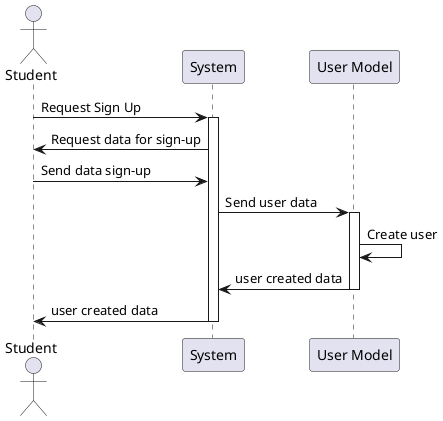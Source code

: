 @startuml
actor "Student" as Student
participant "System" as System
participant "User Model" as UserModel

Student -> System: Request Sign Up
activate System

System -> Student: Request data for sign-up
Student -> System: Send data sign-up

System -> UserModel: Send user data
activate UserModel
UserModel -> UserModel: Create user
UserModel -> System:  user created data
deactivate UserModel

System -> Student:  user created data
deactivate System
@enduml
